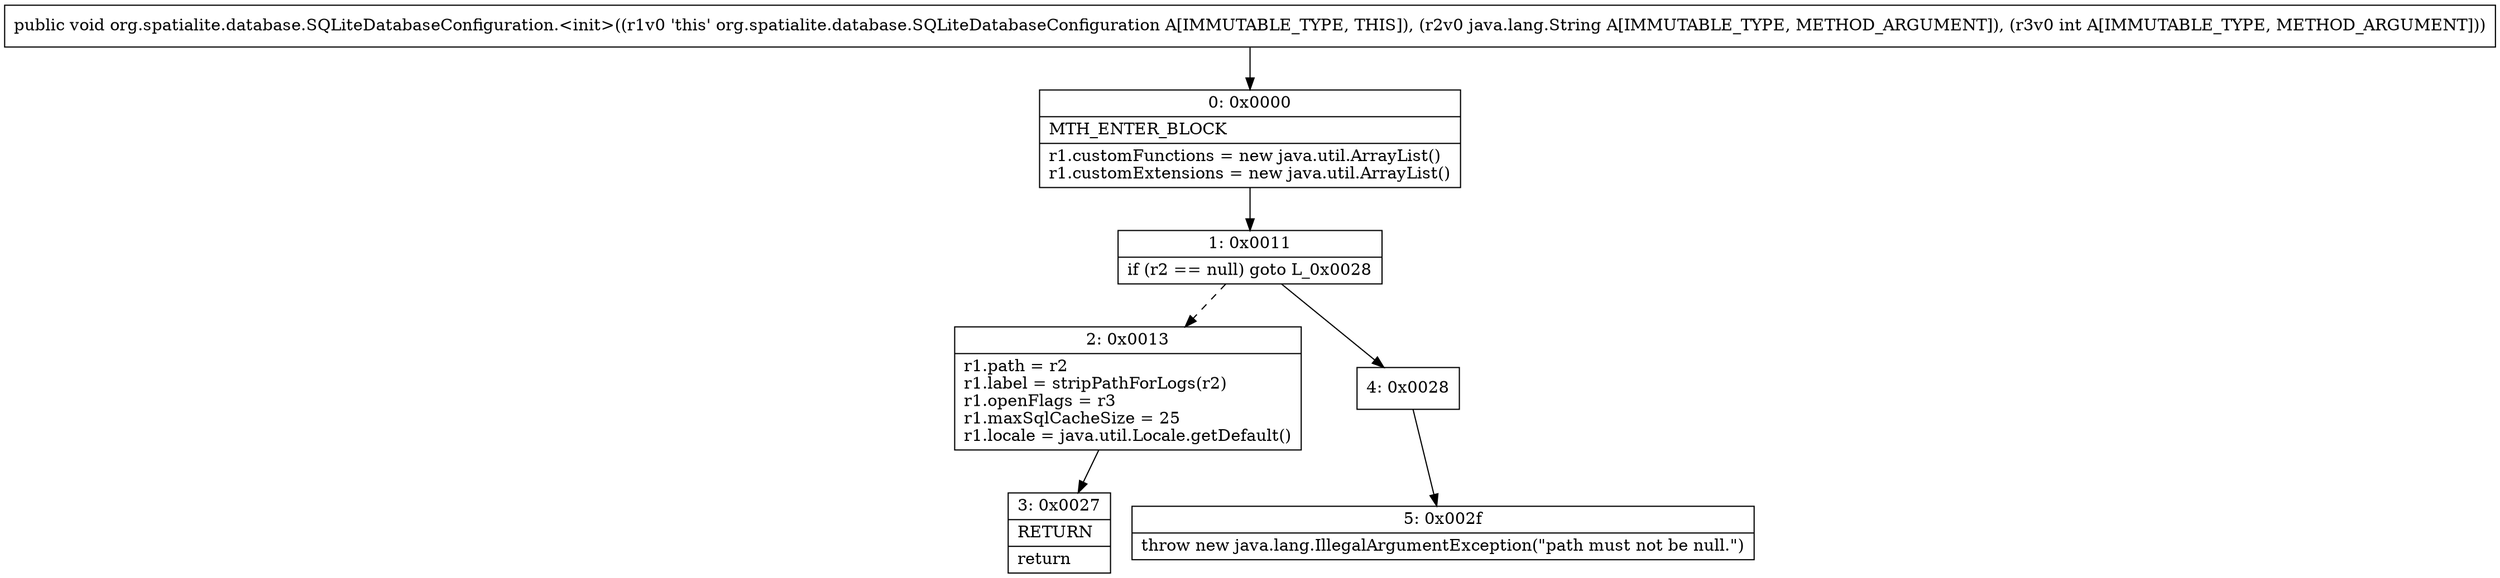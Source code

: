 digraph "CFG fororg.spatialite.database.SQLiteDatabaseConfiguration.\<init\>(Ljava\/lang\/String;I)V" {
Node_0 [shape=record,label="{0\:\ 0x0000|MTH_ENTER_BLOCK\l|r1.customFunctions = new java.util.ArrayList()\lr1.customExtensions = new java.util.ArrayList()\l}"];
Node_1 [shape=record,label="{1\:\ 0x0011|if (r2 == null) goto L_0x0028\l}"];
Node_2 [shape=record,label="{2\:\ 0x0013|r1.path = r2\lr1.label = stripPathForLogs(r2)\lr1.openFlags = r3\lr1.maxSqlCacheSize = 25\lr1.locale = java.util.Locale.getDefault()\l}"];
Node_3 [shape=record,label="{3\:\ 0x0027|RETURN\l|return\l}"];
Node_4 [shape=record,label="{4\:\ 0x0028}"];
Node_5 [shape=record,label="{5\:\ 0x002f|throw new java.lang.IllegalArgumentException(\"path must not be null.\")\l}"];
MethodNode[shape=record,label="{public void org.spatialite.database.SQLiteDatabaseConfiguration.\<init\>((r1v0 'this' org.spatialite.database.SQLiteDatabaseConfiguration A[IMMUTABLE_TYPE, THIS]), (r2v0 java.lang.String A[IMMUTABLE_TYPE, METHOD_ARGUMENT]), (r3v0 int A[IMMUTABLE_TYPE, METHOD_ARGUMENT])) }"];
MethodNode -> Node_0;
Node_0 -> Node_1;
Node_1 -> Node_2[style=dashed];
Node_1 -> Node_4;
Node_2 -> Node_3;
Node_4 -> Node_5;
}

